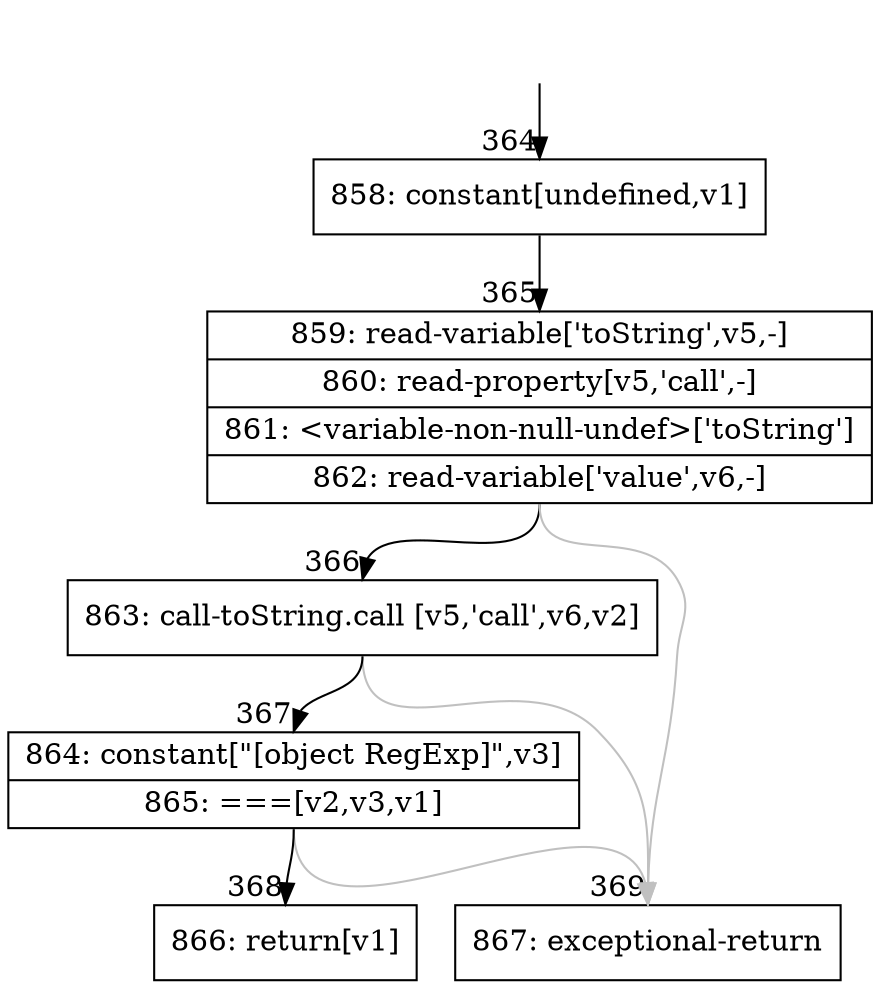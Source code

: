 digraph {
rankdir="TD"
BB_entry36[shape=none,label=""];
BB_entry36 -> BB364 [tailport=s, headport=n, headlabel="    364"]
BB364 [shape=record label="{858: constant[undefined,v1]}" ] 
BB364 -> BB365 [tailport=s, headport=n, headlabel="      365"]
BB365 [shape=record label="{859: read-variable['toString',v5,-]|860: read-property[v5,'call',-]|861: \<variable-non-null-undef\>['toString']|862: read-variable['value',v6,-]}" ] 
BB365 -> BB366 [tailport=s, headport=n, headlabel="      366"]
BB365 -> BB369 [tailport=s, headport=n, color=gray, headlabel="      369"]
BB366 [shape=record label="{863: call-toString.call [v5,'call',v6,v2]}" ] 
BB366 -> BB367 [tailport=s, headport=n, headlabel="      367"]
BB366 -> BB369 [tailport=s, headport=n, color=gray]
BB367 [shape=record label="{864: constant[\"[object RegExp]\",v3]|865: ===[v2,v3,v1]}" ] 
BB367 -> BB368 [tailport=s, headport=n, headlabel="      368"]
BB367 -> BB369 [tailport=s, headport=n, color=gray]
BB368 [shape=record label="{866: return[v1]}" ] 
BB369 [shape=record label="{867: exceptional-return}" ] 
//#$~ 694
}
